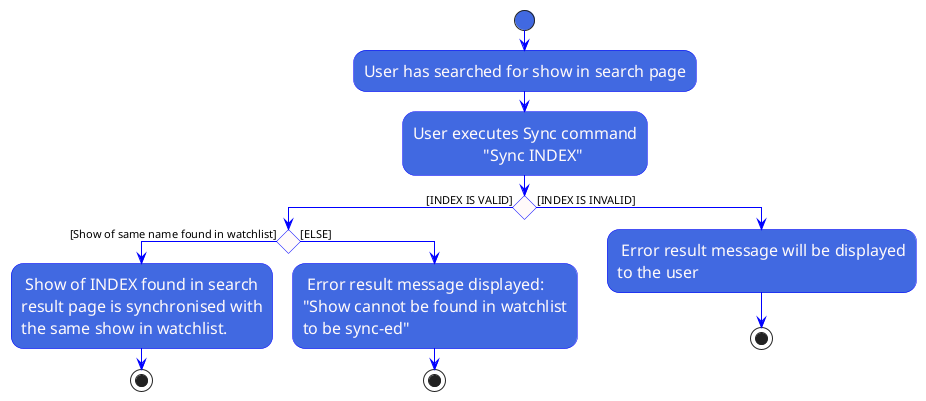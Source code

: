 @startuml
skinparam backgroundColor white
skinparam activity {
  StartColor RoyalBlue
  EndColor RoyalBlue
  BackgroundColor RoyalBlue
  arrowColor Blue
  activityDiamondBackgroundColor Blue
  activityBarColor blue
  BorderColor blue
  ControlBackgroundColor white
  FontColor Snow
  FontName Calibri
  FontSize 16
}

skinparam activityDiamond {
    BackgroundColor Snow
    BorderColor blue
    FontSize 24
}

start
:User has searched for show in search page;
:User executes Sync command
                 "Sync INDEX";

'Since the beta syntax does not support placing the condition outside the
'diamond we place it as the true branch instead.

if () then ([INDEX IS VALID])
if () then ([Show of same name found in watchlist])
    : Show of INDEX found in search
    result page is synchronised with
    the same show in watchlist.;
    stop
else ([ELSE])
    : Error result message displayed:
    "Show cannot be found in watchlist
    to be sync-ed";
    stop
  endif
else([INDEX IS INVALID])
   : Error result message will be displayed
   to the user;
stop
@enduml
